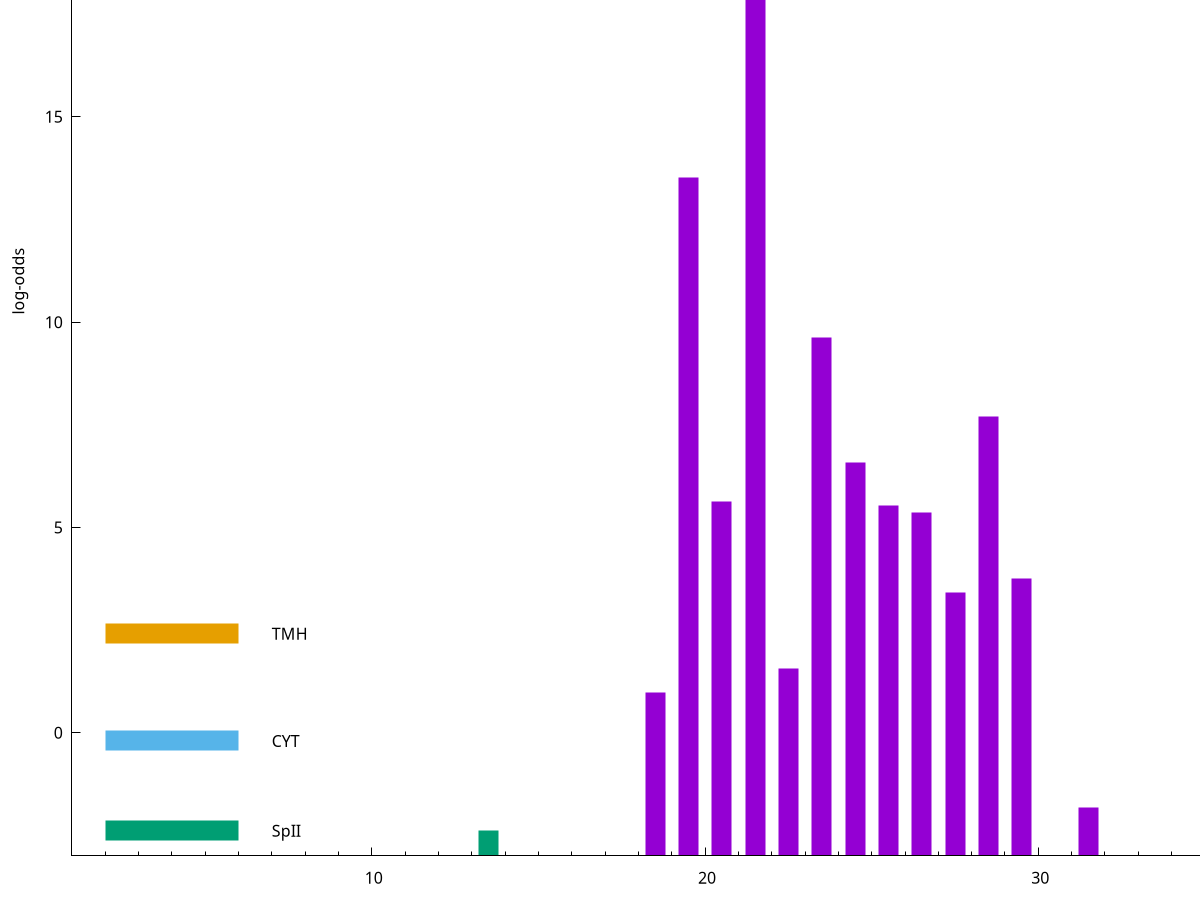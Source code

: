 set title "LipoP predictions for SRR4017929.gff"
set size 2., 1.4
set xrange [1:70] 
set mxtics 10
set yrange [-3:25]
set y2range [0:28]
set ylabel "log-odds"
set term postscript eps color solid "Helvetica" 30
set output "SRR4017929.gff7.eps"
set arrow from 2,21.8118 to 6,21.8118 nohead lt 1 lw 20
set label "SpI" at 7,21.8118
set arrow from 2,2.40856 to 6,2.40856 nohead lt 4 lw 20
set label "TMH" at 7,2.40856
set arrow from 2,-0.200913 to 6,-0.200913 nohead lt 3 lw 20
set label "CYT" at 7,-0.200913
set arrow from 2,-2.38723 to 6,-2.38723 nohead lt 2 lw 20
set label "SpII" at 7,-2.38723
set arrow from 2,21.8118 to 6,21.8118 nohead lt 1 lw 20
set label "SpI" at 7,21.8118
# NOTE: The scores below are the log-odds scores with the threshold
# NOTE: subtracted (a hack to make gnuplot make the histogram all
# NOTE: look nice).
plot "-" axes x1y2 title "" with impulses lt 2 lw 20, "-" axes x1y2 title "" with impulses lt 1 lw 20
13.500000 0.612770
e
21.500000 24.806700
19.500000 16.532500
23.500000 12.616550
28.500000 10.701950
24.500000 9.582370
20.500000 8.624300
25.500000 8.538320
26.500000 8.362720
29.500000 6.767910
27.500000 6.421540
22.500000 4.571900
18.500000 3.980535
31.500000 1.173960
e
exit
